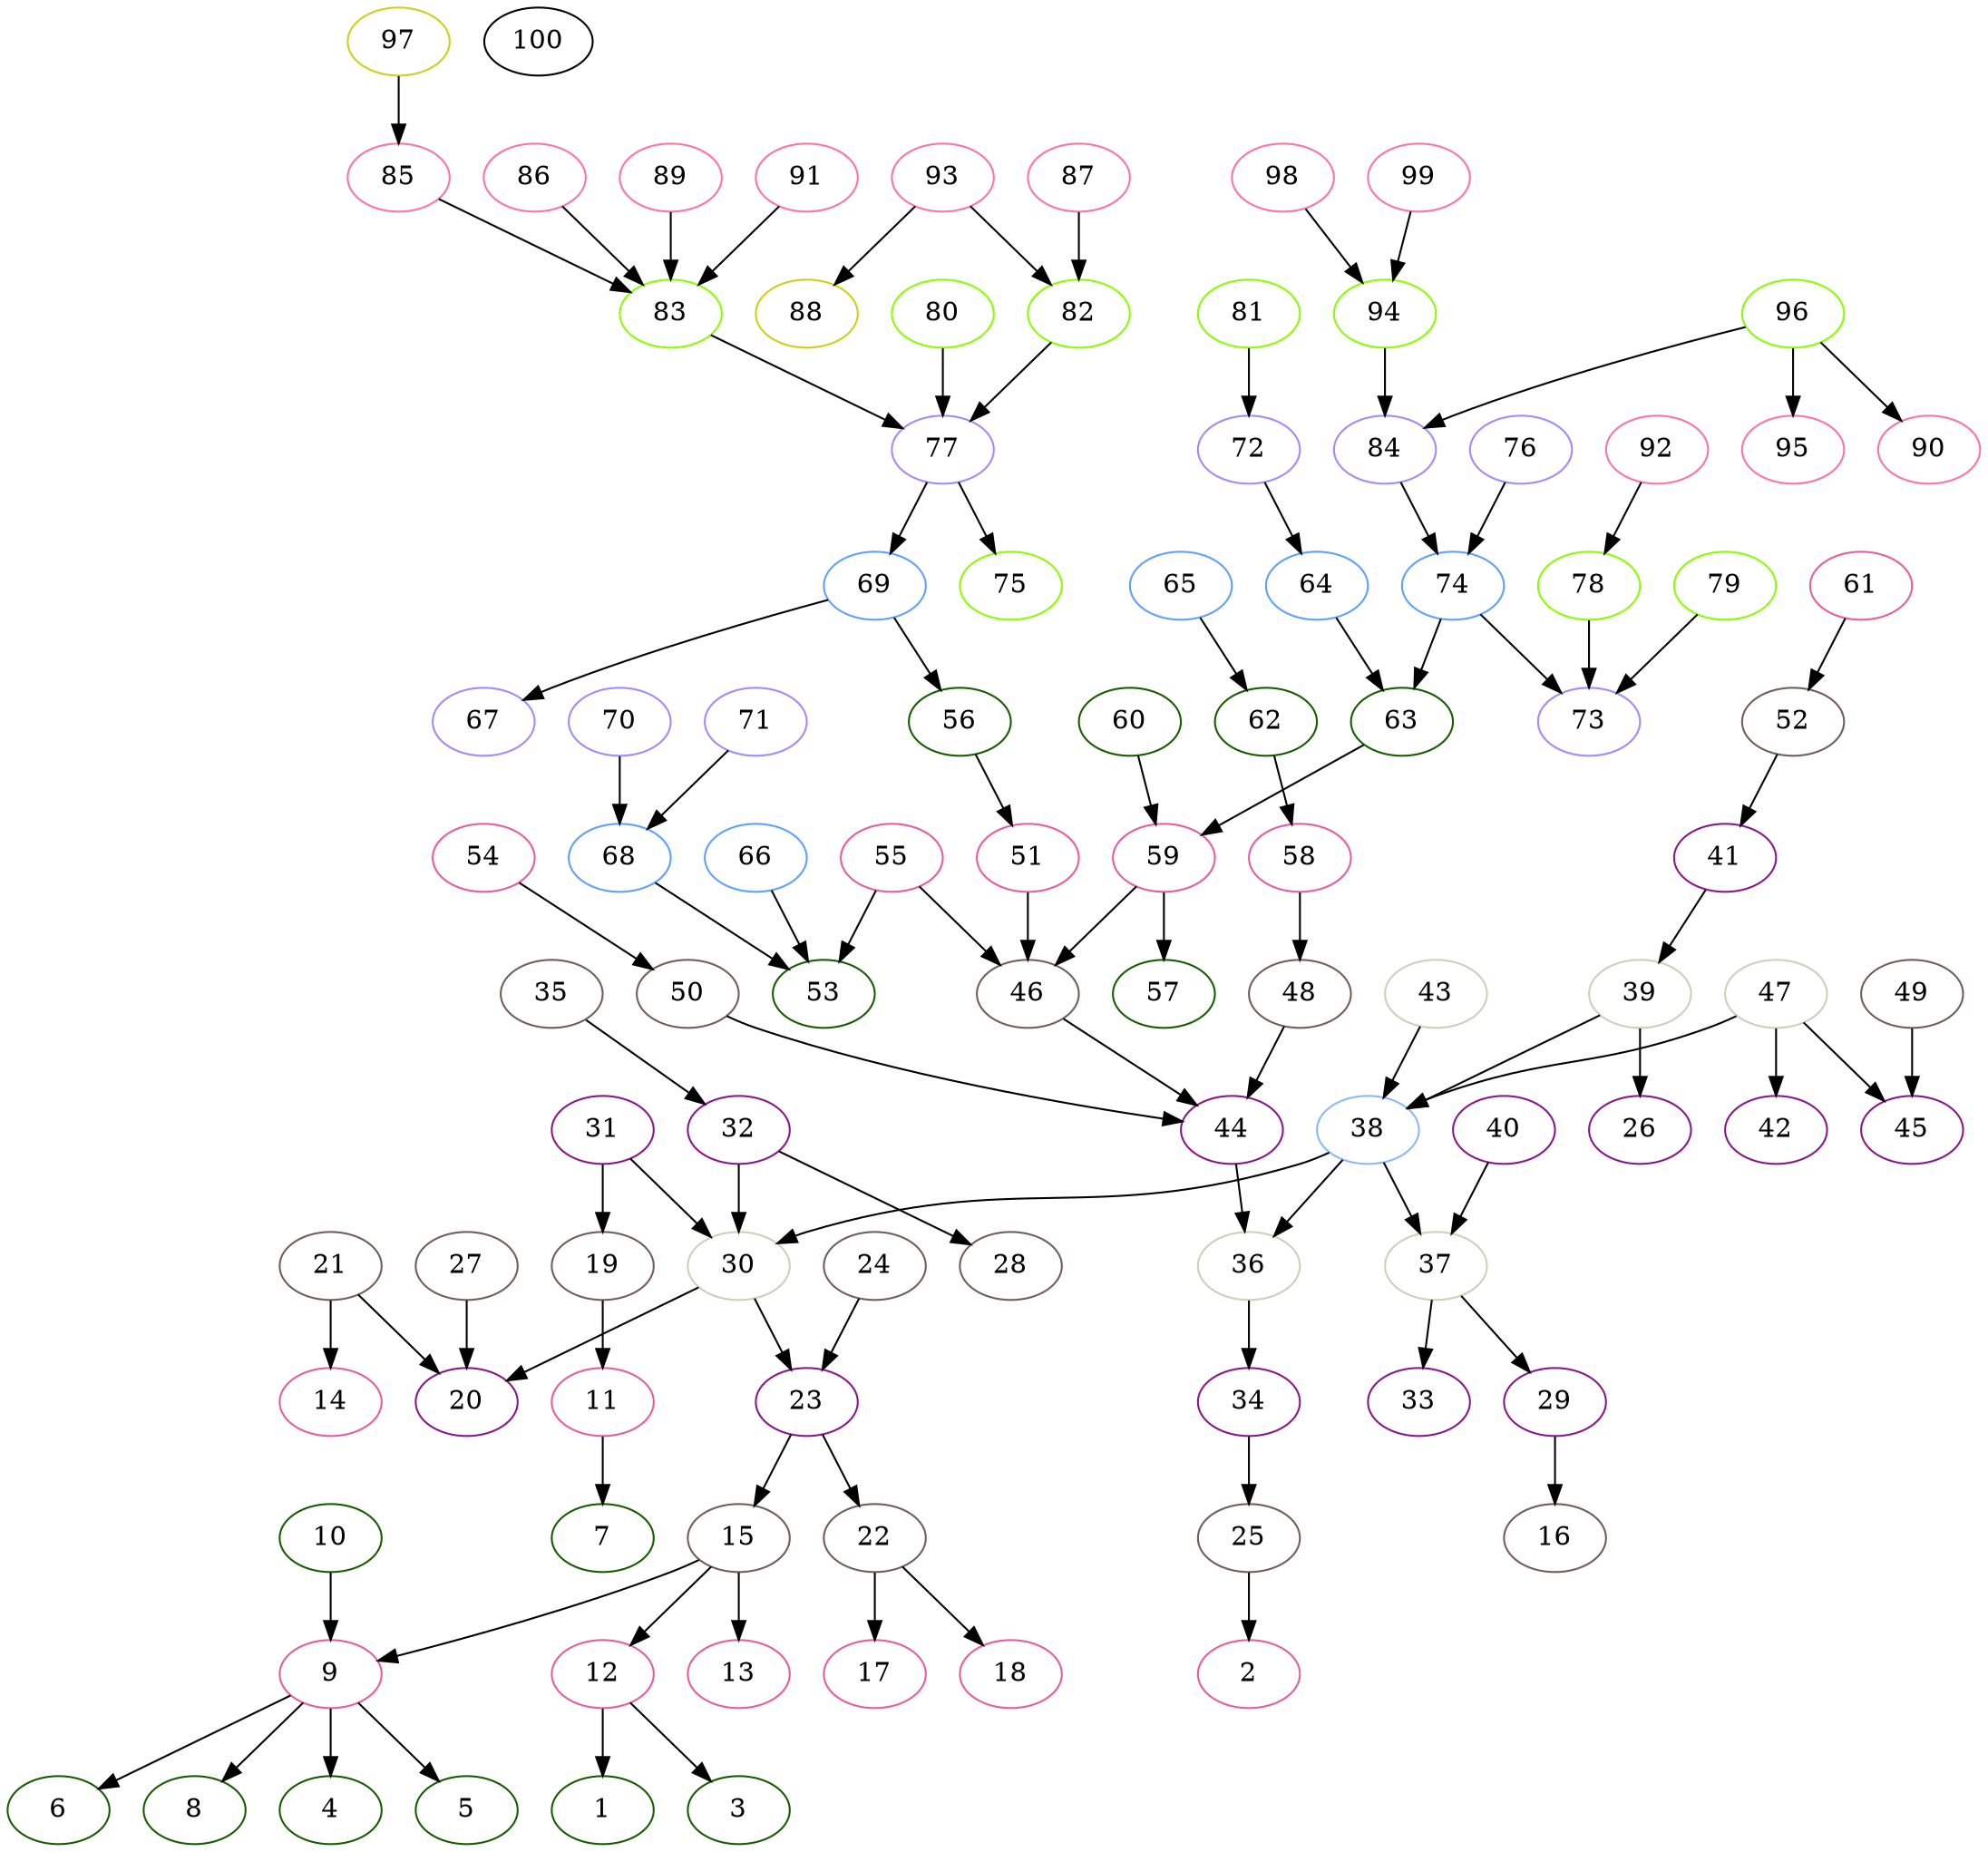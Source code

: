 digraph sample {
38 [color="#8ab8fd"];
30 [color="#cfcfb8"];
36 [color="#cfcfb8"];
37 [color="#cfcfb8"];
39 [color="#cfcfb8"];
43 [color="#cfcfb8"];
47 [color="#cfcfb8"];
20 [color="#8a178a"];
23 [color="#8a178a"];
31 [color="#8a178a"];
32 [color="#8a178a"];
34 [color="#8a178a"];
44 [color="#8a178a"];
29 [color="#8a178a"];
33 [color="#8a178a"];
40 [color="#8a178a"];
26 [color="#8a178a"];
41 [color="#8a178a"];
42 [color="#8a178a"];
45 [color="#8a178a"];
21 [color="#735c5c"];
27 [color="#735c5c"];
15 [color="#735c5c"];
22 [color="#735c5c"];
24 [color="#735c5c"];
19 [color="#735c5c"];
28 [color="#735c5c"];
35 [color="#735c5c"];
25 [color="#735c5c"];
46 [color="#735c5c"];
48 [color="#735c5c"];
50 [color="#735c5c"];
16 [color="#735c5c"];
52 [color="#735c5c"];
49 [color="#735c5c"];
14 [color="#e65ca1"];
9 [color="#e65ca1"];
12 [color="#e65ca1"];
13 [color="#e65ca1"];
17 [color="#e65ca1"];
18 [color="#e65ca1"];
11 [color="#e65ca1"];
2 [color="#e65ca1"];
51 [color="#e65ca1"];
55 [color="#e65ca1"];
59 [color="#e65ca1"];
58 [color="#e65ca1"];
54 [color="#e65ca1"];
61 [color="#e65ca1"];
4 [color="#175c00"];
5 [color="#175c00"];
6 [color="#175c00"];
8 [color="#175c00"];
10 [color="#175c00"];
1 [color="#175c00"];
3 [color="#175c00"];
7 [color="#175c00"];
56 [color="#175c00"];
53 [color="#175c00"];
57 [color="#175c00"];
60 [color="#175c00"];
63 [color="#175c00"];
62 [color="#175c00"];
69 [color="#5ca1fd"];
66 [color="#5ca1fd"];
68 [color="#5ca1fd"];
64 [color="#5ca1fd"];
74 [color="#5ca1fd"];
65 [color="#5ca1fd"];
67 [color="#a18afd"];
77 [color="#a18afd"];
70 [color="#a18afd"];
71 [color="#a18afd"];
72 [color="#a18afd"];
73 [color="#a18afd"];
76 [color="#a18afd"];
84 [color="#a18afd"];
75 [color="#8afd00"];
80 [color="#8afd00"];
82 [color="#8afd00"];
83 [color="#8afd00"];
81 [color="#8afd00"];
78 [color="#8afd00"];
79 [color="#8afd00"];
94 [color="#8afd00"];
96 [color="#8afd00"];
87 [color="#fd73a1"];
93 [color="#fd73a1"];
85 [color="#fd73a1"];
86 [color="#fd73a1"];
89 [color="#fd73a1"];
91 [color="#fd73a1"];
92 [color="#fd73a1"];
98 [color="#fd73a1"];
99 [color="#fd73a1"];
90 [color="#fd73a1"];
95 [color="#fd73a1"];
88 [color="#cfcf17"];
97 [color="#cfcf17"];
9 -> 4[color="black"];
9 -> 5[color="black"];
9 -> 6[color="black"];
9 -> 8[color="black"];
10 -> 9[color="black"];
11 -> 7[color="black"];
12 -> 1[color="black"];
12 -> 3[color="black"];
15 -> 9[color="black"];
15 -> 12[color="black"];
15 -> 13[color="black"];
19 -> 11[color="black"];
21 -> 14[color="black"];
21 -> 20[color="black"];
22 -> 17[color="black"];
22 -> 18[color="black"];
23 -> 15[color="black"];
23 -> 22[color="black"];
24 -> 23[color="black"];
25 -> 2[color="black"];
27 -> 20[color="black"];
29 -> 16[color="black"];
30 -> 20[color="black"];
30 -> 23[color="black"];
31 -> 19[color="black"];
31 -> 30[color="black"];
32 -> 28[color="black"];
32 -> 30[color="black"];
34 -> 25[color="black"];
35 -> 32[color="black"];
36 -> 34[color="black"];
37 -> 29[color="black"];
37 -> 33[color="black"];
38 -> 30[color="black"];
38 -> 36[color="black"];
38 -> 37[color="black"];
39 -> 26[color="black"];
39 -> 38[color="black"];
40 -> 37[color="black"];
41 -> 39[color="black"];
43 -> 38[color="black"];
44 -> 36[color="black"];
46 -> 44[color="black"];
47 -> 38[color="black"];
47 -> 42[color="black"];
47 -> 45[color="black"];
48 -> 44[color="black"];
49 -> 45[color="black"];
50 -> 44[color="black"];
51 -> 46[color="black"];
52 -> 41[color="black"];
54 -> 50[color="black"];
55 -> 46[color="black"];
55 -> 53[color="black"];
56 -> 51[color="black"];
58 -> 48[color="black"];
59 -> 46[color="black"];
59 -> 57[color="black"];
60 -> 59[color="black"];
61 -> 52[color="black"];
62 -> 58[color="black"];
63 -> 59[color="black"];
64 -> 63[color="black"];
65 -> 62[color="black"];
66 -> 53[color="black"];
68 -> 53[color="black"];
69 -> 56[color="black"];
69 -> 67[color="black"];
70 -> 68[color="black"];
71 -> 68[color="black"];
72 -> 64[color="black"];
74 -> 63[color="black"];
74 -> 73[color="black"];
76 -> 74[color="black"];
77 -> 69[color="black"];
77 -> 75[color="black"];
78 -> 73[color="black"];
79 -> 73[color="black"];
80 -> 77[color="black"];
81 -> 72[color="black"];
82 -> 77[color="black"];
83 -> 77[color="black"];
84 -> 74[color="black"];
85 -> 83[color="black"];
86 -> 83[color="black"];
87 -> 82[color="black"];
89 -> 83[color="black"];
91 -> 83[color="black"];
92 -> 78[color="black"];
93 -> 82[color="black"];
93 -> 88[color="black"];
94 -> 84[color="black"];
96 -> 84[color="black"];
96 -> 90[color="black"];
96 -> 95[color="black"];
97 -> 85[color="black"];
98 -> 94[color="black"];
99 -> 94[color="black"];
100[color="black"];
}